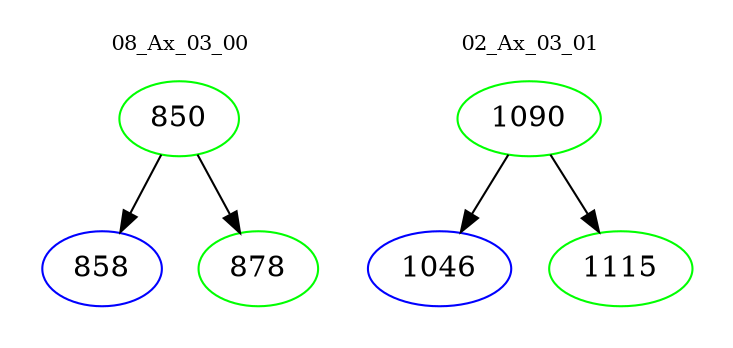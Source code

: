 digraph{
subgraph cluster_0 {
color = white
label = "08_Ax_03_00";
fontsize=10;
T0_850 [label="850", color="green"]
T0_850 -> T0_858 [color="black"]
T0_858 [label="858", color="blue"]
T0_850 -> T0_878 [color="black"]
T0_878 [label="878", color="green"]
}
subgraph cluster_1 {
color = white
label = "02_Ax_03_01";
fontsize=10;
T1_1090 [label="1090", color="green"]
T1_1090 -> T1_1046 [color="black"]
T1_1046 [label="1046", color="blue"]
T1_1090 -> T1_1115 [color="black"]
T1_1115 [label="1115", color="green"]
}
}
